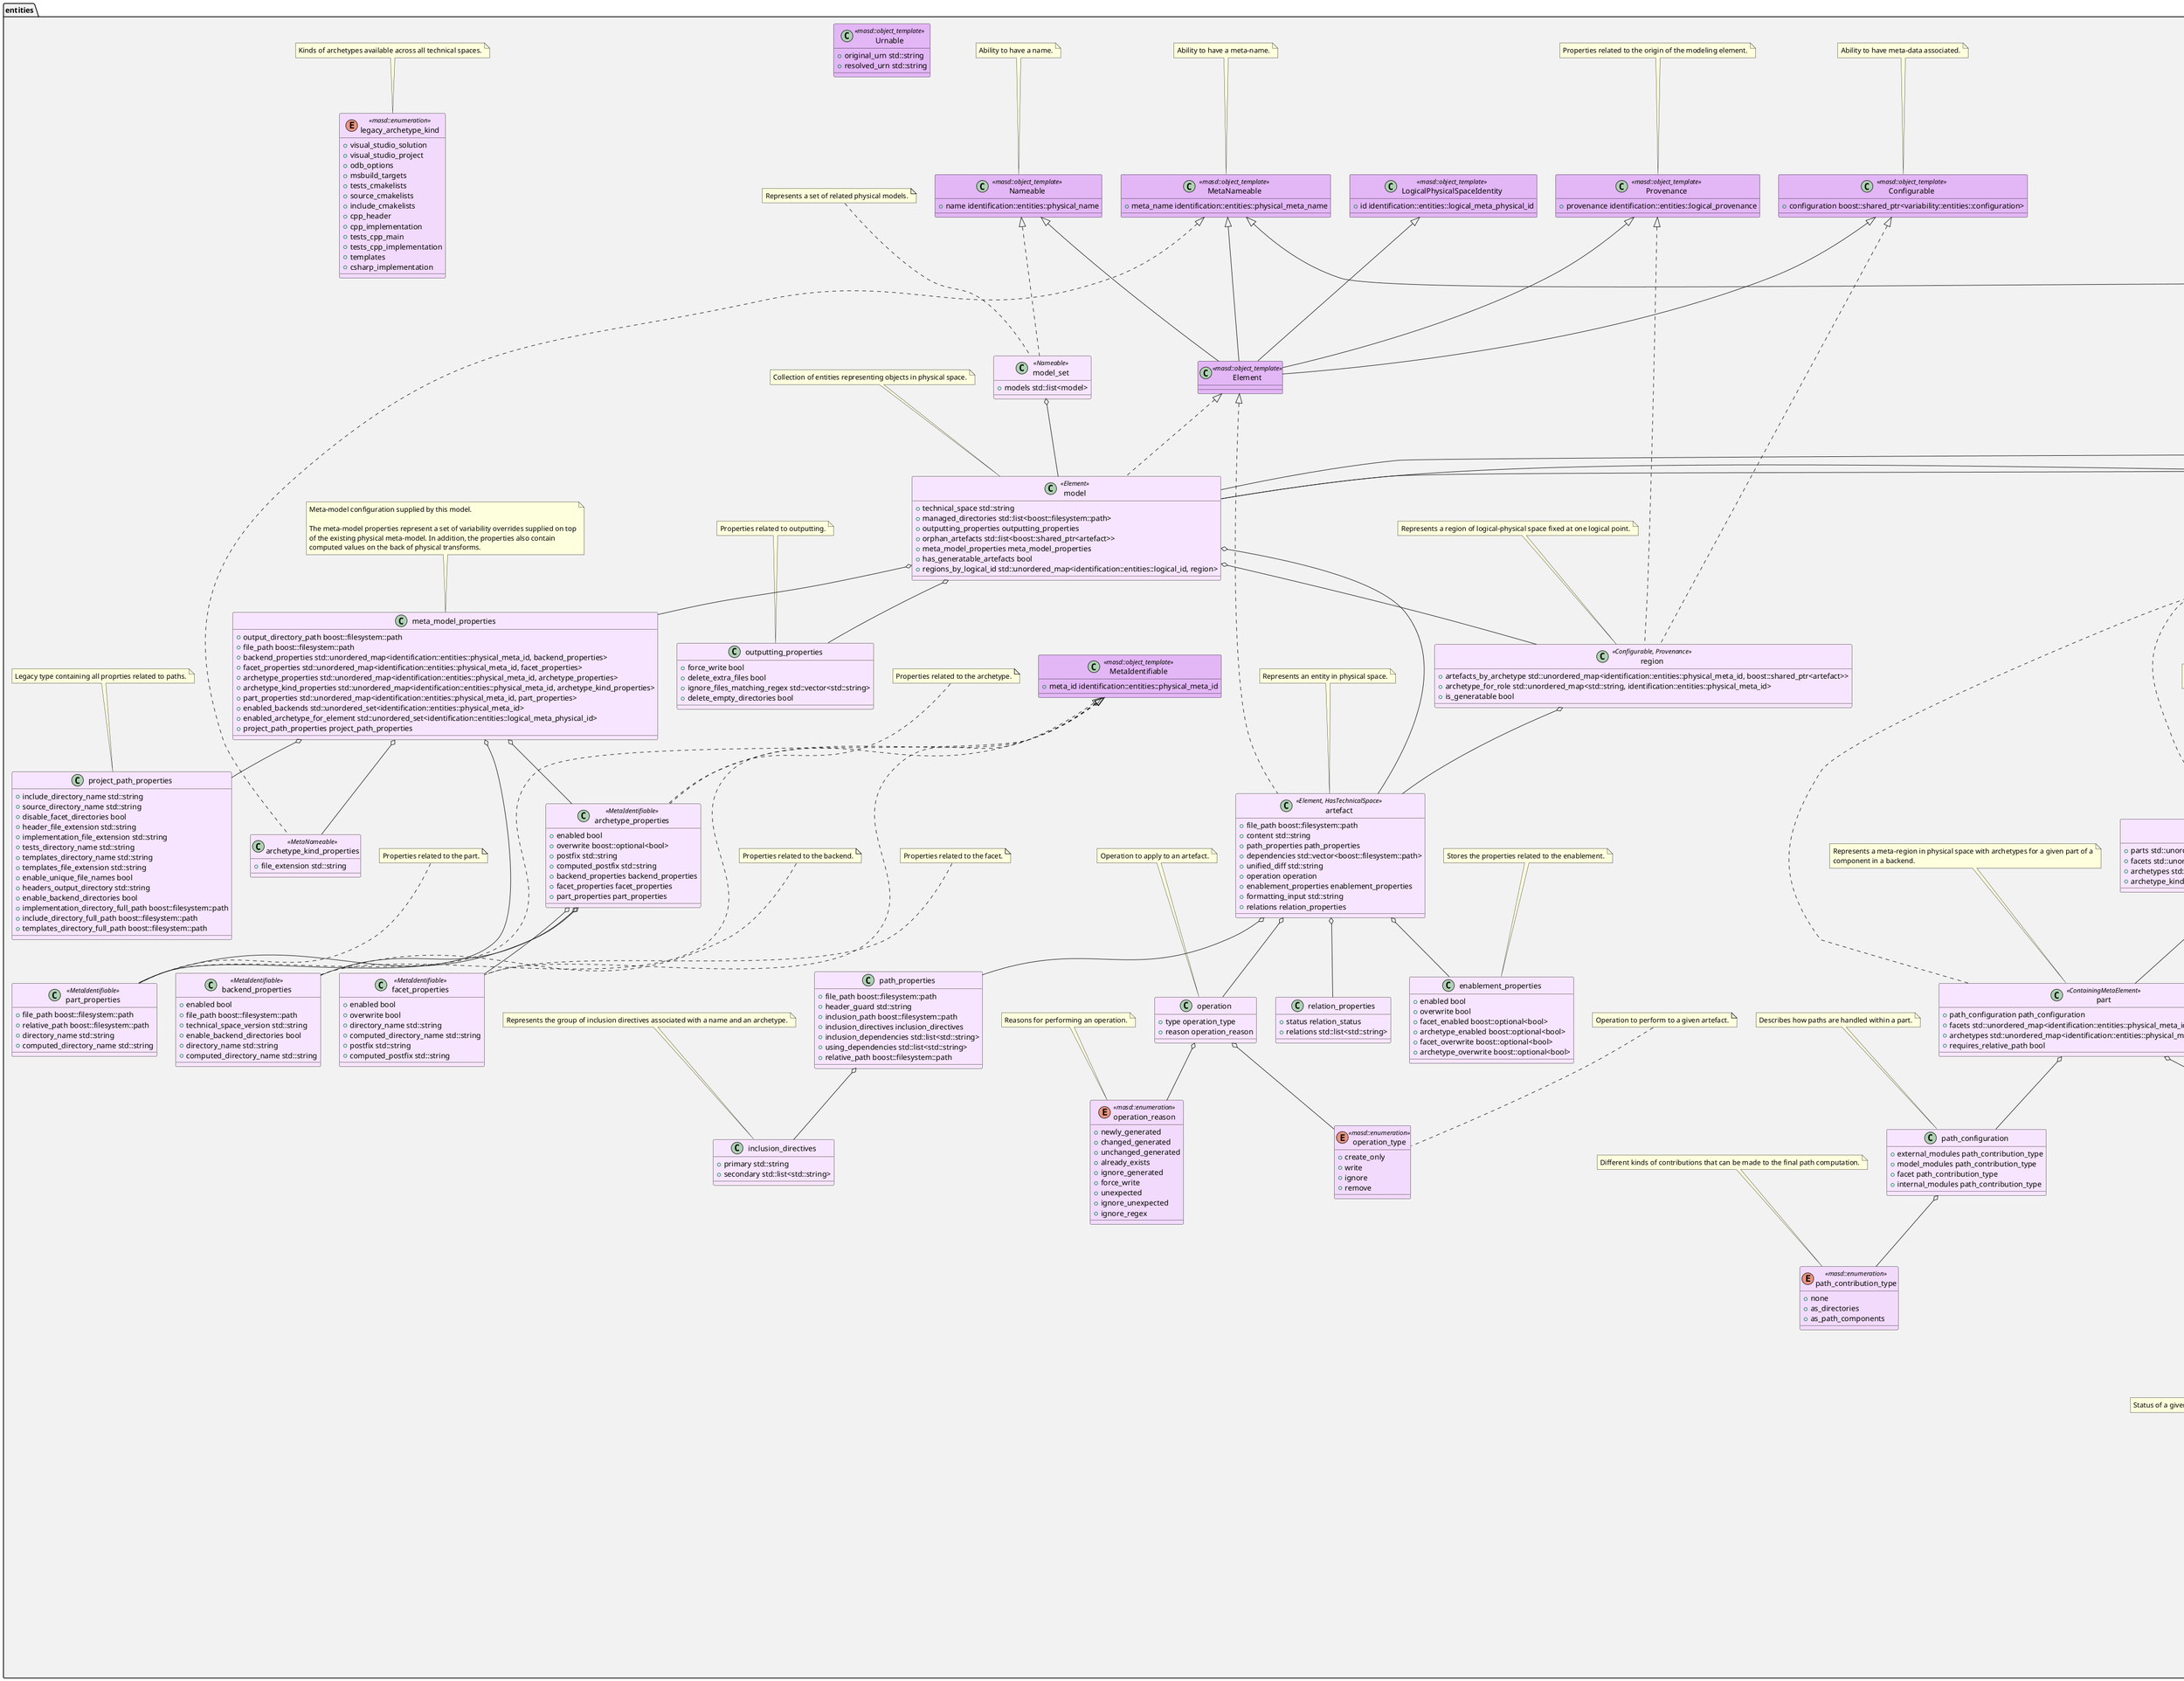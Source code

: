 @startuml
set namespaceSeparator ::
note as N1
The pysical model defines the core entities that make up the
physical dimension of MASD conceptual space.

UML representation:

\image html dogen.physical/modeling/dogen.physical.svg
end note

class main <<masd::entry_point, dogen::untypable>> #DDA9F3 {
}

main o-[hidden]- CMakeLists

class CMakeLists <<masd::build::cmakelists, dogen::handcrafted::cmake>> #99CB99 {
}

CMakeLists o-[hidden]- registrar

class registrar <<masd::serialization::type_registrar>> #00FF00 {
}

namespace entities #F2F2F2 {
    note as entities_1
Defines the MASD physical space.
    end note

    class Element <<masd::object_template>> #E3B6F6 {
    }

    Element <|.. artefact
    Element <|.. model

    entities::MetaNameable <|-- entities::Element
    entities::Configurable <|-- entities::Element
    entities::Provenance <|-- entities::Element
    entities::Nameable <|-- entities::Element
    entities::LogicalPhysicalSpaceIdentity <|-- entities::Element
    class Labelable <<masd::object_template>> #E3B6F6 {
        +{field} labels std::list<identification::entities::label>
    }

    note top of Labelable
The ability to attach labels to an element.
    end note

    class Describable <<masd::object_template>> #E3B6F6 {
        +{field} description std::string
    }

    Describable o-- archetype_kind

    class MetaNameable <<masd::object_template>> #E3B6F6 {
        +{field} meta_name identification::entities::physical_meta_name
    }

    MetaNameable <|.. archetype_kind_properties

    note top of MetaNameable
Ability to have a meta-name.
    end note

    class Provenance <<masd::object_template>> #E3B6F6 {
        +{field} provenance identification::entities::logical_provenance
    }

    Provenance <|.. region

    note top of Provenance
Properties related to the origin of the modeling element.
    end note

    class Configurable <<masd::object_template>> #E3B6F6 {
        +{field} configuration boost::shared_ptr<variability::entities::configuration>
    }

    Configurable <|.. region

    note top of Configurable
Ability to have meta-data associated.
    end note

    class Nameable <<masd::object_template>> #E3B6F6 {
        +{field} name identification::entities::physical_name
    }

    Nameable <|.. model_set

    note top of Nameable
Ability to have a name.
    end note

    class MetaIdentifiable <<masd::object_template>> #E3B6F6 {
        +{field} meta_id identification::entities::physical_meta_id
    }

    MetaIdentifiable <|.. facet_properties
    MetaIdentifiable <|.. part_properties
    MetaIdentifiable <|.. backend_properties
    MetaIdentifiable <|.. archetype_properties

    class LogicalPhysicalSpaceIdentity <<masd::object_template>> #E3B6F6 {
        +{field} id identification::entities::logical_meta_physical_id
    }

    class MetaElement <<masd::object_template>> #E3B6F6 {
    }

    MetaElement <|.. helper
    MetaElement <|.. archetype

    entities::Describable <|-- entities::MetaElement
    entities::MetaNameable <|-- entities::MetaElement
    entities::Labelable <|-- entities::MetaElement
    class ContainingMetaElement <<masd::object_template>> #E3B6F6 {
        +{field} directory_name std::string
    }

    ContainingMetaElement <|.. facet
    ContainingMetaElement <|.. backend
    ContainingMetaElement <|.. meta_model
    ContainingMetaElement <|.. part

    entities::MetaElement <|-- entities::ContainingMetaElement
    note top of ContainingMetaElement
The meta-element can contain other meta-elements.
    end note

    class Postfixable <<masd::object_template>> #E3B6F6 {
        +{field} postfix std::string
    }

    Postfixable <|.. facet
    Postfixable <|.. archetype

    class Urnable <<masd::object_template>> #E3B6F6 {
        +{field} original_urn std::string
        +{field} resolved_urn std::string
    }

    class HasTechnicalSpace <<masd::object_template>> #E3B6F6 {
        +{field} technical_space identification::entities::technical_space
    }

    HasTechnicalSpace <|.. helper
    HasTechnicalSpace <|.. archetype

    class Associatable <<masd::object_template>> #E3B6F6 {
        +{field} depends std::list<std::string>
        +{field} generates std::list<std::string>
        +{field} generated_by std::string
    }

    Associatable <|.. helper
    Associatable <|.. archetype

    note top of Associatable
The meta-element is associated with other meta-elements
    end note

    class meta_model <<ContainingMetaElement>> #F7E5FF {
        +{field} template_instantiation_domains std::unordered_map<std::string, std::vector<std::string>>
        +{field} backends std::list<backend>
        +{field} indexed_names identification::entities::physical_meta_name_indices
    }

    meta_model o-- backend

    note top of meta_model
Describes the geometry of physical space.

Provides details of the backends available in the current instance of Dogen.
    end note

    class backend <<ContainingMetaElement, HasTechnicalSpace>> #F7E5FF {
        +{field} parts std::unordered_map<identification::entities::physical_meta_id, part>
        +{field} facets std::unordered_map<identification::entities::physical_meta_id, facet>
        +{field} archetypes std::unordered_map<identification::entities::physical_meta_id, archetype>
        +{field} archetype_kinds std::unordered_map<std::string, archetype_kind>
    }

    backend o-- facet
    backend o-- part
    backend o-- archetype
    backend o-u- archetype_kind

    note top of backend
Represents a meta-region in physical space with archetypes for a primary
technical space, and associated secondary technical spaces.
    end note

    class facet <<ContainingMetaElement, Postfixable>> #F7E5FF {
        +{field} archetypes std::unordered_map<identification::entities::physical_meta_id, archetype>
        +{field} helpers std::unordered_map<identification::entities::physical_meta_id, helper>
        +{field} default_archetype_for_logical_meta_model_id std::unordered_map<std::string, archetype>
    }

    facet o-- helper

    note top of facet
Represents a meta-region in physical space with archetypes for a given theme.
    end note

    class helper <<MetaElement, Associatable, HasTechnicalSpace>> #F7E5FF {
        +{field} relations relations
        +{field} part identification::entities::physical_meta_id
        +{field} family std::string
        +{field} owning_formatters std::list<identification::entities::physical_meta_id>
        +{field} owning_facets std::list<identification::entities::physical_meta_id>
    }

    helper o-- relations

    class part <<ContainingMetaElement>> #F7E5FF {
        +{field} path_configuration path_configuration
        +{field} facets std::unordered_map<identification::entities::physical_meta_id, facet>
        +{field} archetypes std::unordered_map<identification::entities::physical_meta_id, archetype>
        +{field} requires_relative_path bool
    }

    part o-- path_configuration
    part o-- facet
    part o-- archetype

    note top of part
Represents a meta-region in physical space with archetypes for a given part of a
component in a backend.
    end note

    class path_configuration #F7E5FF {
        +{field} external_modules path_contribution_type
        +{field} model_modules path_contribution_type
        +{field} facet path_contribution_type
        +{field} internal_modules path_contribution_type
    }

    path_configuration o-- path_contribution_type

    note top of path_configuration
Describes how paths are handled within a part.
    end note

    enum path_contribution_type <<masd::enumeration>> #F2DAFD {
        +{field} none
        +{field} as_directories
        +{field} as_path_components
    }

    note top of path_contribution_type
Different kinds of contributions that can be made to the final path computation.
    end note

    class archetype <<MetaElement, Postfixable, Associatable, HasTechnicalSpace>> #F7E5FF {
        +{field} archetype_kind_id std::string
        +{field} logical_meta_element_id identification::entities::logical_meta_id
        +{field} part identification::entities::physical_meta_id
        +{field} relations relations
    }

    archetype o-- relations

    note top of archetype
Represents a meta-artefact.
    end note

    class relations #F7E5FF {
        +{field} status relation_status
        +{field} constant std::list<constant_relation>
        +{field} variable std::list<variable_relation>
        +{field} hard_coded std::list<hard_coded_relation>
    }

    relations o-- hard_coded_relation
    relations o-- variable_relation
    relations o-- constant_relation
    relations o-- relation_status

    note top of relations
Models relationships between archetypes.
    end note

    class hard_coded_relation #F7E5FF {
        +{field} value std::string
    }

    note top of hard_coded_relation
Relations against hard-coded values.
    end note

    class variable_relation <<Urnable>> #F7E5FF {
        +{field} type variable_relation_type
    }

    variable_relation o-- variable_relation_type

    enum variable_relation_type <<masd::enumeration>> #F2DAFD {
        +{field} self
        +{field} parent
        +{field} child
        +{field} transparent
        +{field} opaque
        +{field} associative_key
        +{field} visitation
    }

    note top of variable_relation_type
Lists all of the valid variable relation types.
    end note

    class constant_relation <<Urnable, Labelable>> #F7E5FF {
        +{field} logical_model_element_id std::string
    }

    note top of constant_relation
Represents a relation between archetypes, fixed to a logical model element.
    end note

    class archetype_kind <<Describable>> #F7E5FF {
        +{field} id std::string
        +{field} file_extension std::string
    }

    note top of archetype_kind
Represents a type of archetypes.
    end note

    class model_set <<Nameable>> #F7E5FF {
        +{field} models std::list<model>
    }

    model_set o-- model

    note top of model_set
Represents a set of related physical models.
    end note

    class model <<Element>> #F7E5FF {
        +{field} technical_space std::string
        +{field} managed_directories std::list<boost::filesystem::path>
        +{field} outputting_properties outputting_properties
        +{field} orphan_artefacts std::list<boost::shared_ptr<artefact>>
        +{field} meta_model_properties meta_model_properties
        +{field} has_generatable_artefacts bool
        +{field} regions_by_logical_id std::unordered_map<identification::entities::logical_id, region>
    }

    model o-- region
    model o-- artefact
    model o-- meta_model_properties
    model o-- outputting_properties

    note top of model
Collection of entities representing objects in physical space.
    end note

    class region <<Configurable, Provenance>> #F7E5FF {
        +{field} artefacts_by_archetype std::unordered_map<identification::entities::physical_meta_id, boost::shared_ptr<artefact>>
        +{field} archetype_for_role std::unordered_map<std::string, identification::entities::physical_meta_id>
        +{field} is_generatable bool
    }

    region o-- artefact

    note top of region
Represents a region of logical-physical space fixed at one logical point.
    end note

    class artefact <<Element, HasTechnicalSpace>> #F7E5FF {
        +{field} file_path boost::filesystem::path
        +{field} content std::string
        +{field} path_properties path_properties
        +{field} dependencies std::vector<boost::filesystem::path>
        +{field} unified_diff std::string
        +{field} operation operation
        +{field} enablement_properties enablement_properties
        +{field} formatting_input std::string
        +{field} relations relation_properties
    }

    artefact o-- relation_properties
    artefact o-- operation
    artefact o-- path_properties
    artefact o-- enablement_properties

    note top of artefact
Represents an entity in physical space.
    end note

    class relation_properties #F7E5FF {
        +{field} status relation_status
        +{field} relations std::list<std::string>
    }

    class operation #F7E5FF {
        +{field} type operation_type
        +{field} reason operation_reason
    }

    operation o-- operation_type
    operation o-- operation_reason

    note top of operation
Operation to apply to an artefact.
    end note

    enum operation_type <<masd::enumeration>> #F2DAFD {
        +{field} create_only
        +{field} write
        +{field} ignore
        +{field} remove
    }

    note top of operation_type
Operation to perform to a given artefact.
    end note

    enum operation_reason <<masd::enumeration>> #F2DAFD {
        +{field} newly_generated
        +{field} changed_generated
        +{field} unchanged_generated
        +{field} already_exists
        +{field} ignore_generated
        +{field} force_write
        +{field} unexpected
        +{field} ignore_unexpected
        +{field} ignore_regex
    }

    note top of operation_reason
Reasons for performing an operation.
    end note

    class outputting_properties #F7E5FF {
        +{field} force_write bool
        +{field} delete_extra_files bool
        +{field} ignore_files_matching_regex std::vector<std::string>
        +{field} delete_empty_directories bool
    }

    note top of outputting_properties
Properties related to outputting.
    end note

    class path_properties #F7E5FF {
        +{field} file_path boost::filesystem::path
        +{field} header_guard std::string
        +{field} inclusion_path boost::filesystem::path
        +{field} inclusion_directives inclusion_directives
        +{field} inclusion_dependencies std::list<std::string>
        +{field} using_dependencies std::list<std::string>
        +{field} relative_path boost::filesystem::path
    }

    path_properties o-- inclusion_directives

    class inclusion_directives #F7E5FF {
        +{field} primary std::string
        +{field} secondary std::list<std::string>
    }

    note top of inclusion_directives
Represents the group of inclusion directives associated with a name and an archetype.
    end note

    class enablement_properties #F7E5FF {
        +{field} enabled bool
        +{field} overwrite bool
        +{field} facet_enabled boost::optional<bool>
        +{field} archetype_enabled boost::optional<bool>
        +{field} facet_overwrite boost::optional<bool>
        +{field} archetype_overwrite boost::optional<bool>
    }

    note top of enablement_properties
Stores the properties related to the enablement.
    end note

    enum relation_status <<masd::enumeration, dogen::convertible>> #F2DAFD {
        +{field} not_relatable
        +{field} relatable
        +{field} facet_default
    }

    note top of relation_status
Status of a given archetype with regards to being related to other archetypes.
    end note

    class backend_properties <<MetaIdentifiable>> #F7E5FF {
        +{field} enabled bool
        +{field} file_path boost::filesystem::path
        +{field} technical_space_version std::string
        +{field} enable_backend_directories bool
        +{field} directory_name std::string
        +{field} computed_directory_name std::string
    }

    note top of backend_properties
Properties related to the backend.
    end note

    class meta_model_properties #F7E5FF {
        +{field} output_directory_path boost::filesystem::path
        +{field} file_path boost::filesystem::path
        +{field} backend_properties std::unordered_map<identification::entities::physical_meta_id, backend_properties>
        +{field} facet_properties std::unordered_map<identification::entities::physical_meta_id, facet_properties>
        +{field} archetype_properties std::unordered_map<identification::entities::physical_meta_id, archetype_properties>
        +{field} archetype_kind_properties std::unordered_map<identification::entities::physical_meta_id, archetype_kind_properties>
        +{field} part_properties std::unordered_map<identification::entities::physical_meta_id, part_properties>
        +{field} enabled_backends std::unordered_set<identification::entities::physical_meta_id>
        +{field} enabled_archetype_for_element std::unordered_set<identification::entities::logical_meta_physical_id>
        +{field} project_path_properties project_path_properties
    }

    meta_model_properties o-- project_path_properties
    meta_model_properties o-- part_properties
    meta_model_properties o-- archetype_kind_properties
    meta_model_properties o-- archetype_properties

    note top of meta_model_properties
Meta-model configuration supplied by this model.

The meta-model properties represent a set of variability overrides supplied on top
of the existing physical meta-model. In addition, the properties also contain
computed values on the back of physical transforms.
    end note

    class archetype_kind_properties <<MetaNameable>> #F7E5FF {
        +{field} file_extension std::string
    }

    class facet_properties <<MetaIdentifiable>> #F7E5FF {
        +{field} enabled bool
        +{field} overwrite bool
        +{field} directory_name std::string
        +{field} computed_directory_name std::string
        +{field} postfix std::string
        +{field} computed_postfix std::string
    }

    note top of facet_properties
Properties related to the facet.
    end note

    class archetype_properties <<MetaIdentifiable>> #F7E5FF {
        +{field} enabled bool
        +{field} overwrite boost::optional<bool>
        +{field} postfix std::string
        +{field} computed_postfix std::string
        +{field} backend_properties backend_properties
        +{field} facet_properties facet_properties
        +{field} part_properties part_properties
    }

    archetype_properties o-- part_properties
    archetype_properties o-- facet_properties
    archetype_properties o-- backend_properties

    note top of archetype_properties
Properties related to the archetype.
    end note

    class part_properties <<MetaIdentifiable>> #F7E5FF {
        +{field} file_path boost::filesystem::path
        +{field} relative_path boost::filesystem::path
        +{field} directory_name std::string
        +{field} computed_directory_name std::string
    }

    note top of part_properties
Properties related to the part.
    end note

    class project_path_properties #F7E5FF {
        +{field} include_directory_name std::string
        +{field} source_directory_name std::string
        +{field} disable_facet_directories bool
        +{field} header_file_extension std::string
        +{field} implementation_file_extension std::string
        +{field} tests_directory_name std::string
        +{field} templates_directory_name std::string
        +{field} templates_file_extension std::string
        +{field} enable_unique_file_names bool
        +{field} headers_output_directory std::string
        +{field} enable_backend_directories bool
        +{field} implementation_directory_full_path boost::filesystem::path
        +{field} include_directory_full_path boost::filesystem::path
        +{field} templates_directory_full_path boost::filesystem::path
    }

    note top of project_path_properties
Legacy type containing all proprties related to paths.
    end note

    enum legacy_archetype_kind <<masd::enumeration>> #F2DAFD {
        +{field} visual_studio_solution
        +{field} visual_studio_project
        +{field} odb_options
        +{field} msbuild_targets
        +{field} tests_cmakelists
        +{field} source_cmakelists
        +{field} include_cmakelists
        +{field} cpp_header
        +{field} cpp_implementation
        +{field} tests_cpp_main
        +{field} tests_cpp_implementation
        +{field} templates
        +{field} csharp_implementation
    }

    note top of legacy_archetype_kind
Kinds of archetypes available across all technical spaces.
    end note

}

namespace transforms #F2F2F2 {
    note as transforms_1
Contains all of the transforms needed to produce models and meta-models for the
physical model.
    end note

    class context <<dogen::typeable, dogen::pretty_printable>> #F7E5FF {
        +{field} diffing_configuration boost::optional<diffing_configuration>
        +{field} reporting_configuration boost::optional<reporting_configuration>
        +{field} dry_run_mode_enabled bool
        +{field} feature_model boost::shared_ptr<variability::entities::feature_model>
        +{field} meta_model boost::shared_ptr<entities::meta_model>
        +{field} tracer boost::shared_ptr<tracing::tracer>
        +{field} output_directory_path boost::filesystem::path
    }

    class minimal_context <<dogen::typeable, dogen::pretty_printable>> #F7E5FF {
        +{field} tracer boost::shared_ptr<tracing::tracer>
    }

    note top of minimal_context
Smallest possible context required for bootstrapping purposes.
    end note

    class transform_exception <<masd::exception>> #E8C2F8 {
    }

    class meta_model_production_chain <<dogen::handcrafted::typeable>> #FFFACD {
    }

    meta_model_production_chain o-u- entities::meta_model
    meta_model_production_chain o-u- meta_model_assembly_transform
    meta_model_production_chain o-- compute_name_indices_transform
    meta_model_production_chain o-- compute_template_instantiation_domains

    class meta_model_assembly_transform <<dogen::handcrafted::typeable>> #FFFACD {
    }

    class compute_name_indices_transform <<dogen::handcrafted::typeable>> #FFFACD {
    }

    class compute_template_instantiation_domains <<dogen::handcrafted::typeable>> #FFFACD {
    }

    class model_post_processing_chain <<dogen::handcrafted::typeable>> #FFFACD {
    }

    model_post_processing_chain o-- entities::model
    model_post_processing_chain o-u- update_outputting_properties_transform
    model_post_processing_chain o-u- mock_content_filler_transform
    model_post_processing_chain o-u- gather_external_artefacts_transform
    model_post_processing_chain o-l- generate_report_transform
    model_post_processing_chain o-r- generate_patch_transform
    model_post_processing_chain o-- generate_diffs_transform
    model_post_processing_chain o-- remove_regions_transform
    model_post_processing_chain o-- merge_transform
    model_post_processing_chain o-- operation_transform

    class update_outputting_properties_transform <<dogen::handcrafted::typeable>> #FFFACD {
    }

    class mock_content_filler_transform <<dogen::handcrafted::typeable>> #FFFACD {
    }

    class gather_external_artefacts_transform <<dogen::handcrafted::typeable>> #FFFACD {
    }

    class generate_report_transform <<dogen::handcrafted::typeable>> #FFFACD {
    }

    class generate_patch_transform <<dogen::handcrafted::typeable>> #FFFACD {
    }

    class generate_diffs_transform <<dogen::handcrafted::typeable>> #FFFACD {
    }

    class remove_regions_transform <<dogen::handcrafted::typeable>> #FFFACD {
    }

    class merge_transform <<dogen::handcrafted::typeable>> #FFFACD {
    }

    class operation_transform <<dogen::handcrafted::typeable>> #FFFACD {
    }

    class model_population_chain <<dogen::handcrafted::typeable>> #FFFACD {
    }

    model_population_chain o-- entities::model
    model_population_chain o-- meta_model_properties_transform
    model_population_chain o-- paths_transform
    model_population_chain o-- relations_transform
    model_population_chain o-- enablement_transform
    model_population_chain o-- legacy_paths_transform
    model_population_chain o-- generability_transform

    class meta_model_properties_transform <<dogen::handcrafted::typeable>> #FFFACD {
    }

    class paths_transform <<dogen::handcrafted::typeable>> #FFFACD {
    }

    class relations_transform <<dogen::handcrafted::typeable>> #FFFACD {
    }

    class enablement_transform <<dogen::handcrafted::typeable>> #FFFACD {
    }

    class legacy_paths_transform <<dogen::handcrafted::typeable>> #FFFACD {
    }

    class generability_transform <<dogen::handcrafted::typeable>> #FFFACD {
    }

    class file_generation_chain <<dogen::handcrafted::typeable>> #FFFACD {
    }

    file_generation_chain o-- entities::model
    file_generation_chain o-- write_artefacts_transform
    file_generation_chain o-- remove_files_transform

    class write_artefacts_transform <<dogen::handcrafted::typeable>> #FFFACD {
    }

    class remove_files_transform <<dogen::handcrafted::typeable>> #FFFACD {
    }

}

namespace helpers #F2F2F2 {
    note as helpers_1
Helpers for the physical model.
    end note

    class file_status_collector <<dogen::handcrafted::typeable>> #FFFACD {
    }

    file_status_collector o-- files_by_status

    class files_by_status #F7E5FF {
        +{field} unexpected std::list<boost::filesystem::path>
        +{field} ignored std::list<boost::filesystem::path>
    }

    class meta_model_validator <<dogen::handcrafted::typeable>> #FFFACD {
    }

    meta_model_validator o-- validation_error

    class validation_error <<masd::exception>> #E8C2F8 {
    }

    note top of validation_error
An error occurred during validation.
    end note

    class template_instantiation_domains_factory <<dogen::handcrafted::typeable>> #FFFACD {
    }

    template_instantiation_domains_factory o-- building_error

    class header_guard_factory <<dogen::handcrafted::typeable>> #FFFACD {
    }

    header_guard_factory o-- building_error

    class building_error <<masd::exception>> #E8C2F8 {
    }

    note top of building_error
An error occurred while the field factory was building.
    end note

    class path_generator <<dogen::handcrafted::typeable>> #FFFACD {
    }

    class unified_differ <<dogen::handcrafted::typeable>> #FFFACD {
    }

}

namespace features #F2F2F2 {
    note as features_1
Features for the MASD physical model.
    end note

    class initializer <<masd::variability::initializer>> #A9CDCD {
    }

    class facet_features <<masd::variability::feature_template_bundle>> #CCE2E2 {
        +{field} directory_name masd::variability::text
        +{field} postfix masd::variability::text
        +{field} overwrite masd::variability::boolean
    }

    facet_features o-[hidden]d- archetype_features

    note top of facet_features
Physical features common to all facets.
    end note

    class archetype_features <<masd::variability::feature_template_bundle>> #CCE2E2 {
        +{field} postfix masd::variability::text
        +{field} overwrite masd::variability::boolean
    }

    archetype_features o-[hidden]d- filesystem

    note top of archetype_features
Features common to all archetypes.
    end note

    class filesystem <<masd::variability::feature_bundle>> #BAD7D7 {
        +{field} force_write masd::variability::boolean
        +{field} delete_extra_files masd::variability::boolean
        +{field} ignore_files_matching_regex masd::variability::text_collection
        +{field} delete_empty_directories masd::variability::boolean
        +{field} enable_backend_directories masd::variability::boolean
    }

    filesystem o-[hidden]d- enablement

    note top of filesystem
Features related to filesystem operations.
    end note

    class enablement <<masd::variability::feature_template_bundle>> #CCE2E2 {
        +{field} enabled masd::variability::boolean
    }

    note top of enablement
Enablement related properties.
    end note

    class backend_features <<masd::variability::feature_template_bundle>> #CCE2E2 {
        +{field} directory_name masd::variability::text
    }

    backend_features o-[hidden]d- path_features

    note top of backend_features
Physical features common to all backends.
    end note

    class path_features <<masd::variability::feature_bundle>> #BAD7D7 {
        +{field} headers_output_directory masd::variability::text
        +{field} source_directory_name masd::variability::text
        +{field} include_directory_name masd::variability::text
        +{field} tests_directory_name masd::variability::text
        +{field} templates_directory_name masd::variability::text
        +{field} header_file_extension masd::variability::text
        +{field} implementation_file_extension masd::variability::text
        +{field} templates_file_extension masd::variability::text
        +{field} enable_unique_file_names masd::variability::boolean
        +{field} disable_facet_directories masd::variability::boolean
    }

    path_features o-[hidden]d- directive_features

    note top of path_features
Set of features related to path processing.
    end note

    class directive_features <<masd::variability::feature_template_bundle>> #CCE2E2 {
        +{field} primary_inclusion_directive masd::variability::text
        +{field} secondary_inclusion_directive masd::variability::text_collection
    }

    directive_features o-[hidden]d- inclusion_features

    class inclusion_features <<masd::variability::feature_bundle>> #BAD7D7 {
        +{field} inclusion_required masd::variability::boolean
    }

}

@enduml
